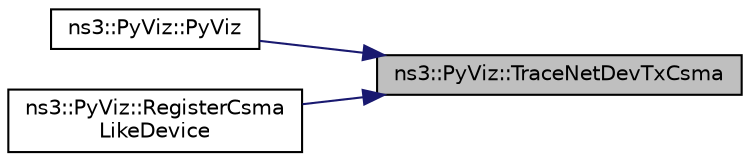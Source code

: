 digraph "ns3::PyViz::TraceNetDevTxCsma"
{
 // LATEX_PDF_SIZE
  edge [fontname="Helvetica",fontsize="10",labelfontname="Helvetica",labelfontsize="10"];
  node [fontname="Helvetica",fontsize="10",shape=record];
  rankdir="RL";
  Node1 [label="ns3::PyViz::TraceNetDevTxCsma",height=0.2,width=0.4,color="black", fillcolor="grey75", style="filled", fontcolor="black",tooltip="CSMA transmit trace callback function."];
  Node1 -> Node2 [dir="back",color="midnightblue",fontsize="10",style="solid",fontname="Helvetica"];
  Node2 [label="ns3::PyViz::PyViz",height=0.2,width=0.4,color="black", fillcolor="white", style="filled",URL="$classns3_1_1_py_viz.html#ac8be400fd6c2f4054885d6b5a6015b81",tooltip=" "];
  Node1 -> Node3 [dir="back",color="midnightblue",fontsize="10",style="solid",fontname="Helvetica"];
  Node3 [label="ns3::PyViz::RegisterCsma\lLikeDevice",height=0.2,width=0.4,color="black", fillcolor="white", style="filled",URL="$classns3_1_1_py_viz.html#a222dd813791398f8bf76371dc9288772",tooltip="Register CSMA like device function."];
}
